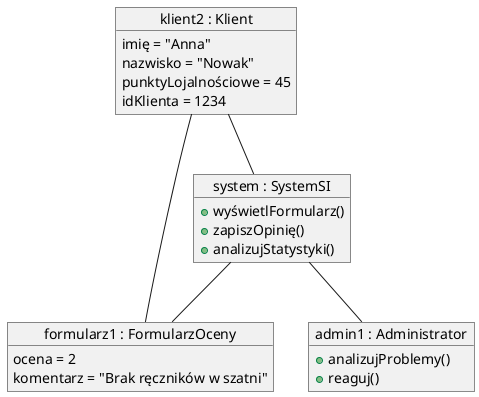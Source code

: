 @startuml
object "klient2 : Klient" as klient {
  imię = "Anna"
  nazwisko = "Nowak"
  punktyLojalnościowe = 45
  idKlienta = 1234
}

object "system : SystemSI" as system {
  + wyświetlFormularz()
  + zapiszOpinię()
  + analizujStatystyki()
}

object "formularz1 : FormularzOceny" as formularz {
  ocena = 2
  komentarz = "Brak ręczników w szatni"
}

object "admin1 : Administrator" as admin {
  + analizujProblemy()
  + reaguj()
}

klient -- system 
system -- formularz
klient -- formularz
system -- admin 
@enduml